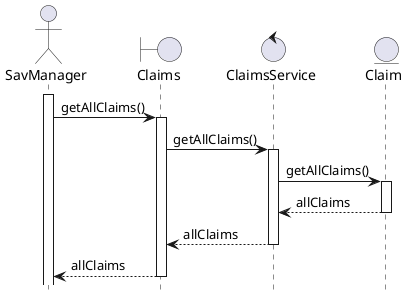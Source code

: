 
@startuml get_all_claims
hide footbox

actor SavManager as sm
boundary Claims as cl
control ClaimsService as cs
entity Claim as c

activate sm
sm -> cl : getAllClaims()
activate cl
cl -> cs : getAllClaims()
activate cs
cs -> c : getAllClaims()
activate c
c --> cs : allClaims
deactivate c
cs --> cl : allClaims
deactivate cs
cl --> sm : allClaims
deactivate cl

@enduml
